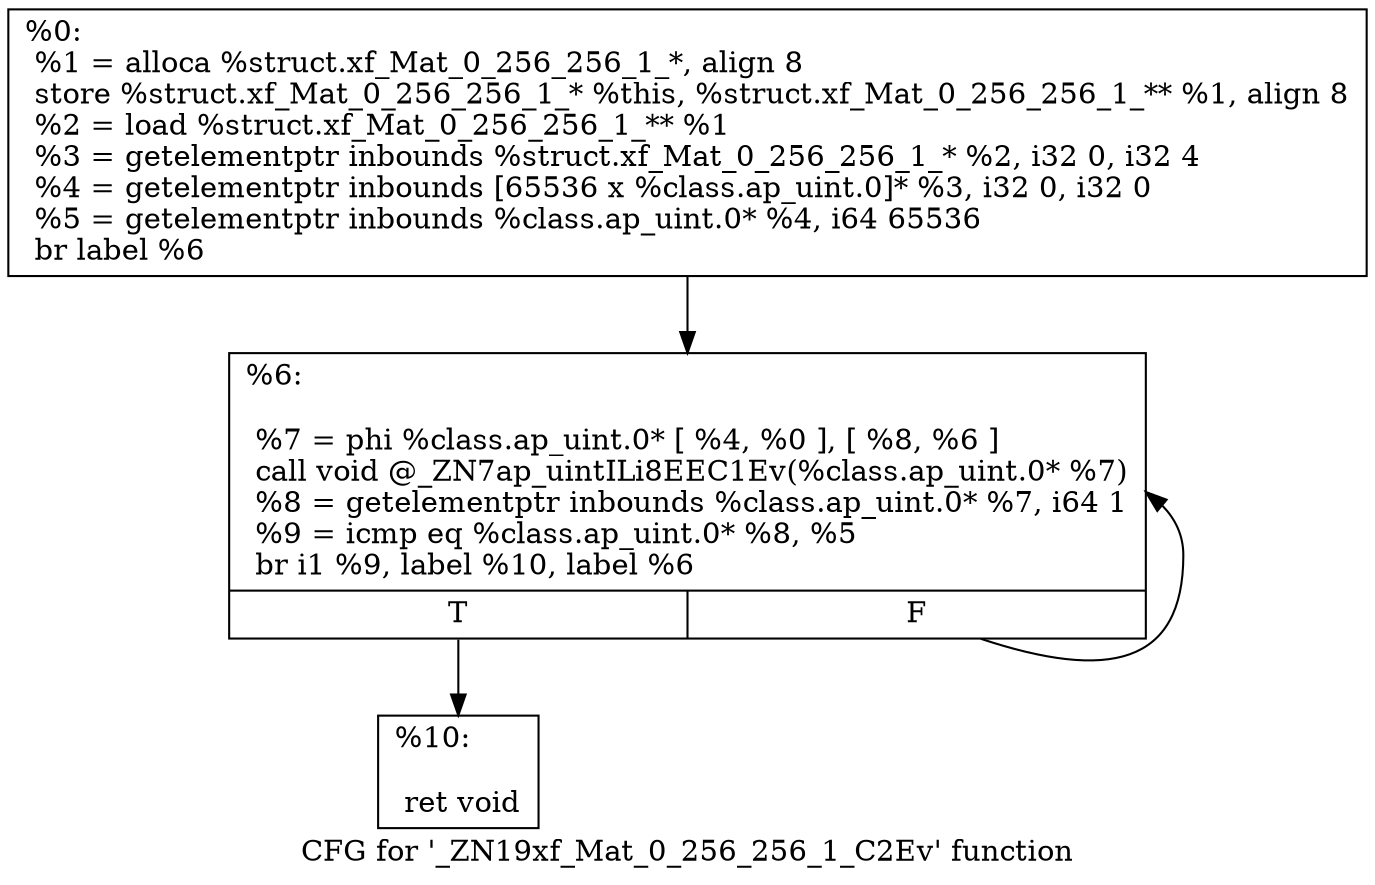 digraph "CFG for '_ZN19xf_Mat_0_256_256_1_C2Ev' function" {
	label="CFG for '_ZN19xf_Mat_0_256_256_1_C2Ev' function";

	Node0x2138920 [shape=record,label="{%0:\l  %1 = alloca %struct.xf_Mat_0_256_256_1_*, align 8\l  store %struct.xf_Mat_0_256_256_1_* %this, %struct.xf_Mat_0_256_256_1_** %1, align 8\l  %2 = load %struct.xf_Mat_0_256_256_1_** %1\l  %3 = getelementptr inbounds %struct.xf_Mat_0_256_256_1_* %2, i32 0, i32 4\l  %4 = getelementptr inbounds [65536 x %class.ap_uint.0]* %3, i32 0, i32 0\l  %5 = getelementptr inbounds %class.ap_uint.0* %4, i64 65536\l  br label %6\l}"];
	Node0x2138920 -> Node0x2161380;
	Node0x2161380 [shape=record,label="{%6:\l\l  %7 = phi %class.ap_uint.0* [ %4, %0 ], [ %8, %6 ]\l  call void @_ZN7ap_uintILi8EEC1Ev(%class.ap_uint.0* %7)\l  %8 = getelementptr inbounds %class.ap_uint.0* %7, i64 1\l  %9 = icmp eq %class.ap_uint.0* %8, %5\l  br i1 %9, label %10, label %6\l|{<s0>T|<s1>F}}"];
	Node0x2161380:s0 -> Node0x2161750;
	Node0x2161380:s1 -> Node0x2161380;
	Node0x2161750 [shape=record,label="{%10:\l\l  ret void\l}"];
}
